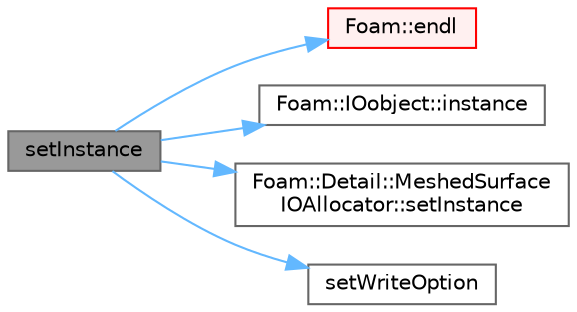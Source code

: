 digraph "setInstance"
{
 // LATEX_PDF_SIZE
  bgcolor="transparent";
  edge [fontname=Helvetica,fontsize=10,labelfontname=Helvetica,labelfontsize=10];
  node [fontname=Helvetica,fontsize=10,shape=box,height=0.2,width=0.4];
  rankdir="LR";
  Node1 [id="Node000001",label="setInstance",height=0.2,width=0.4,color="gray40", fillcolor="grey60", style="filled", fontcolor="black",tooltip=" "];
  Node1 -> Node2 [id="edge1_Node000001_Node000002",color="steelblue1",style="solid",tooltip=" "];
  Node2 [id="Node000002",label="Foam::endl",height=0.2,width=0.4,color="red", fillcolor="#FFF0F0", style="filled",URL="$namespaceFoam.html#a7d5eca45a323264dc5fe811500ebda47",tooltip=" "];
  Node1 -> Node6 [id="edge2_Node000001_Node000006",color="steelblue1",style="solid",tooltip=" "];
  Node6 [id="Node000006",label="Foam::IOobject::instance",height=0.2,width=0.4,color="grey40", fillcolor="white", style="filled",URL="$classFoam_1_1IOobject.html#aa77eda3e3a4bd280c92603df00738239",tooltip=" "];
  Node1 -> Node7 [id="edge3_Node000001_Node000007",color="steelblue1",style="solid",tooltip=" "];
  Node7 [id="Node000007",label="Foam::Detail::MeshedSurface\lIOAllocator::setInstance",height=0.2,width=0.4,color="grey40", fillcolor="white", style="filled",URL="$classFoam_1_1Detail_1_1MeshedSurfaceIOAllocator.html#af44817e5a0340574e0dd5d2d863d75d1",tooltip=" "];
  Node1 -> Node8 [id="edge4_Node000001_Node000008",color="steelblue1",style="solid",tooltip=" "];
  Node8 [id="Node000008",label="setWriteOption",height=0.2,width=0.4,color="grey40", fillcolor="white", style="filled",URL="$classFoam_1_1surfMesh.html#aff139731d583b44d1a8a7e364e65f6f2",tooltip=" "];
}

